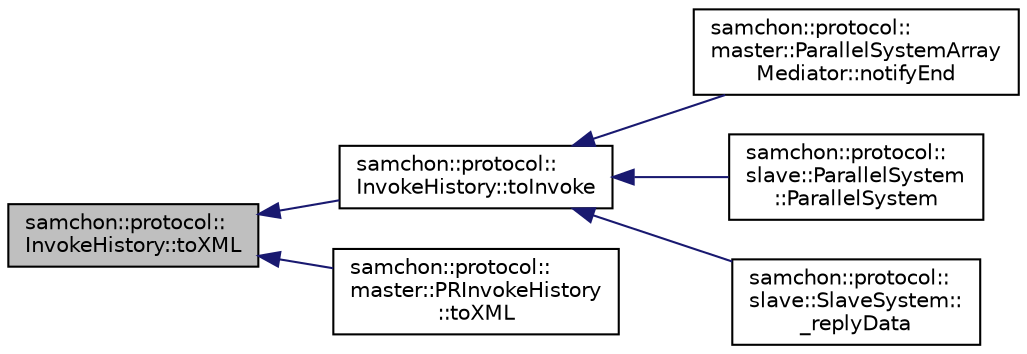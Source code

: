 digraph "samchon::protocol::InvokeHistory::toXML"
{
  edge [fontname="Helvetica",fontsize="10",labelfontname="Helvetica",labelfontsize="10"];
  node [fontname="Helvetica",fontsize="10",shape=record];
  rankdir="LR";
  Node1 [label="samchon::protocol::\lInvokeHistory::toXML",height=0.2,width=0.4,color="black", fillcolor="grey75", style="filled", fontcolor="black"];
  Node1 -> Node2 [dir="back",color="midnightblue",fontsize="10",style="solid",fontname="Helvetica"];
  Node2 [label="samchon::protocol::\lInvokeHistory::toInvoke",height=0.2,width=0.4,color="black", fillcolor="white", style="filled",URL="$da/d47/classsamchon_1_1protocol_1_1InvokeHistory.html#ace08257a83baefb2340c6466c8382a87",tooltip="Get an Invoke message. "];
  Node2 -> Node3 [dir="back",color="midnightblue",fontsize="10",style="solid",fontname="Helvetica"];
  Node3 [label="samchon::protocol::\lmaster::ParallelSystemArray\lMediator::notifyEnd",height=0.2,width=0.4,color="black", fillcolor="white", style="filled",URL="$d3/d18/classsamchon_1_1protocol_1_1master_1_1ParallelSystemArrayMediator.html#a077b8eed3acfb0bcbd6ea71d824d788a",tooltip="Notify end of a master history. "];
  Node2 -> Node4 [dir="back",color="midnightblue",fontsize="10",style="solid",fontname="Helvetica"];
  Node4 [label="samchon::protocol::\lslave::ParallelSystem\l::ParallelSystem",height=0.2,width=0.4,color="black", fillcolor="white", style="filled",URL="$db/d10/classsamchon_1_1protocol_1_1slave_1_1ParallelSystem.html#a4487141cf92fe0ea81feb93bf4c82ff0",tooltip="Default Constructor. "];
  Node2 -> Node5 [dir="back",color="midnightblue",fontsize="10",style="solid",fontname="Helvetica"];
  Node5 [label="samchon::protocol::\lslave::SlaveSystem::\l_replyData",height=0.2,width=0.4,color="black", fillcolor="white", style="filled",URL="$d1/d4a/classsamchon_1_1protocol_1_1slave_1_1SlaveSystem.html#a6b97fafd0aa6e09fbe44b1a7b1c64484",tooltip="Pre-processor for reporting elapsed time. "];
  Node1 -> Node6 [dir="back",color="midnightblue",fontsize="10",style="solid",fontname="Helvetica"];
  Node6 [label="samchon::protocol::\lmaster::PRInvokeHistory\l::toXML",height=0.2,width=0.4,color="black", fillcolor="white", style="filled",URL="$d9/dae/classsamchon_1_1protocol_1_1master_1_1PRInvokeHistory.html#ace6f222c75767b3f53efcd1f173f1ac0",tooltip="Get an XML object represents the Entity. "];
}
